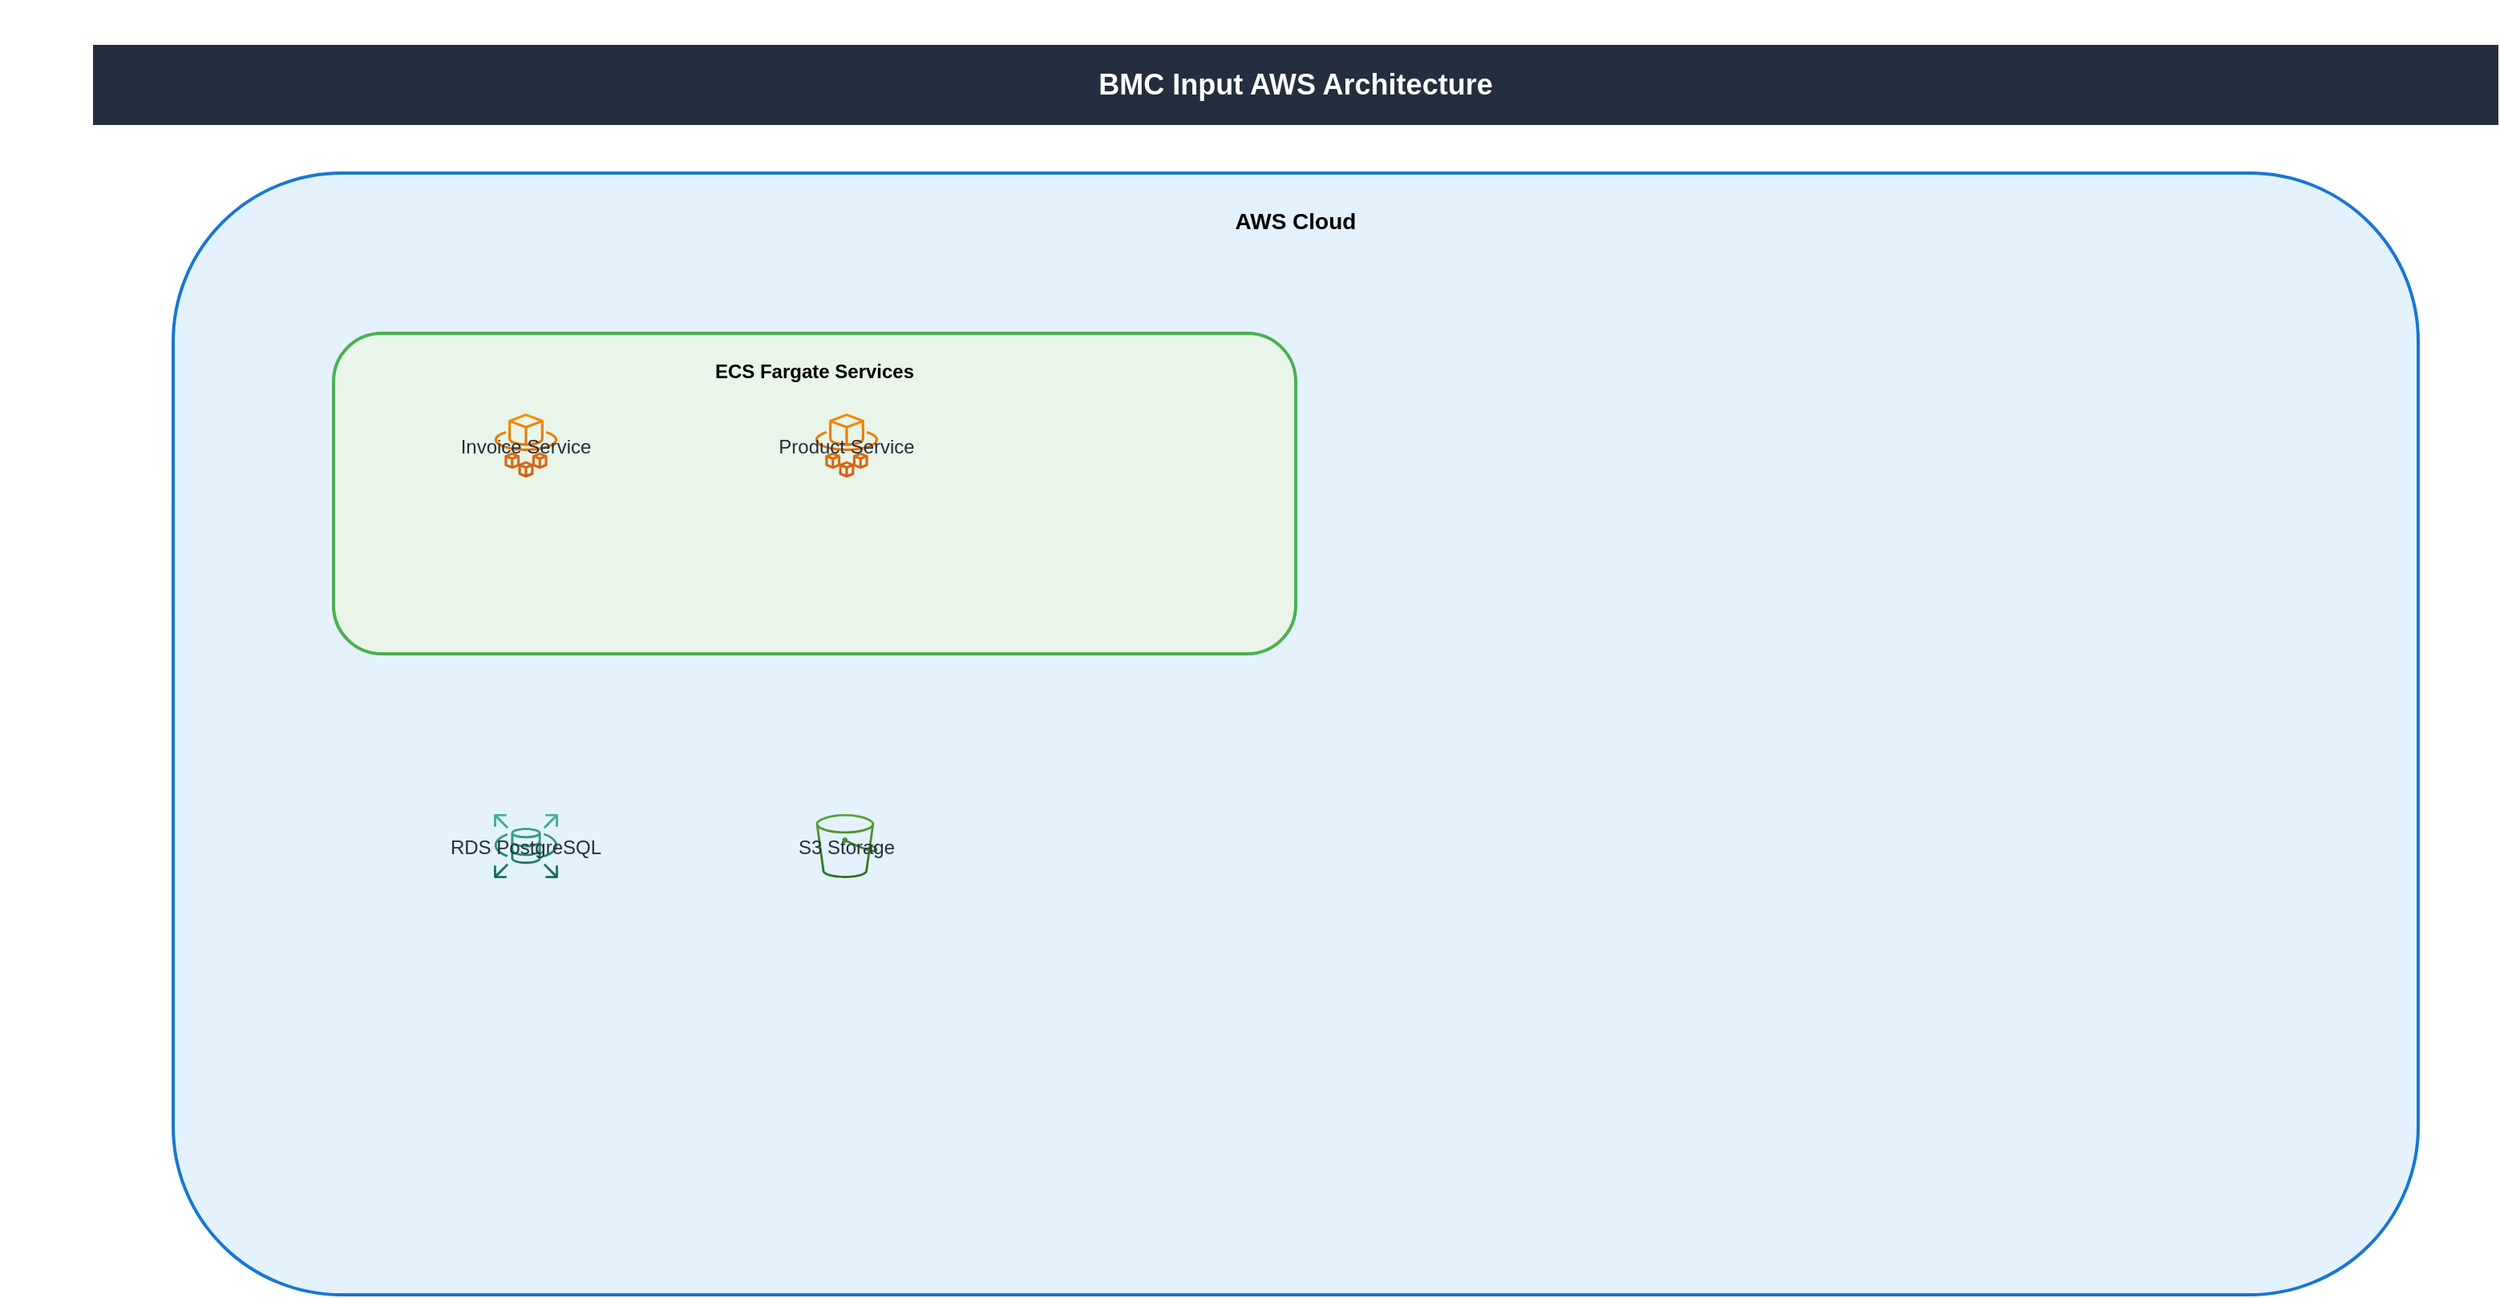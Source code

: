 <mxfile version="22.1.11">
  <diagram name="BMC Input - Architecture" id="arch">
    <mxGraphModel dx="1600" dy="900" grid="1" gridSize="10" guides="1" tooltips="1" connect="1" arrows="1" fold="1" page="1" pageScale="1" pageWidth="1600" pageHeight="900">
      <root>
        <mxCell id="0"/>
        <mxCell id="1" parent="0"/>
        
        <!-- Title -->
        <mxCell id="title" value="BMC Input AWS Architecture" style="rounded=0;whiteSpace=wrap;html=1;fillColor=#232F3E;strokeColor=none;fontColor=#FFFFFF;fontSize=18;fontStyle=1;align=center;" vertex="1" parent="1">
          <mxGeometry x="50" y="20" width="1500" height="50" as="geometry"/>
        </mxCell>
        
        <!-- AWS Cloud -->
        <mxCell id="aws" value="AWS Cloud" style="rounded=1;whiteSpace=wrap;html=1;fillColor=#E3F2FD;strokeColor=#1976D2;strokeWidth=2;fontSize=14;fontStyle=1;verticalAlign=top;spacingTop=15;" vertex="1" parent="1">
          <mxGeometry x="100" y="100" width="1400" height="700" as="geometry"/>
        </mxCell>
        
        <!-- Microservices -->
        <mxCell id="services" value="ECS Fargate Services" style="rounded=1;whiteSpace=wrap;html=1;fillColor=#E8F5E8;strokeColor=#4CAF50;strokeWidth=2;fontSize=12;fontStyle=1;verticalAlign=top;spacingTop=10;" vertex="1" parent="1">
          <mxGeometry x="200" y="200" width="600" height="200" as="geometry"/>
        </mxCell>
        
        <!-- Service 1 -->
        <mxCell id="service1" value="Invoice Service" style="sketch=0;outlineConnect=0;fontColor=#232F3E;gradientColor=#F78E04;gradientDirection=north;fillColor=#D05C17;strokeColor=#ffffff;shape=mxgraph.aws4.fargate;" vertex="1" parent="1">
          <mxGeometry x="300" y="250" width="40" height="40" as="geometry"/>
        </mxCell>
        
        <!-- Service 2 -->
        <mxCell id="service2" value="Product Service" style="sketch=0;outlineConnect=0;fontColor=#232F3E;gradientColor=#F78E04;gradientDirection=north;fillColor=#D05C17;strokeColor=#ffffff;shape=mxgraph.aws4.fargate;" vertex="1" parent="1">
          <mxGeometry x="500" y="250" width="40" height="40" as="geometry"/>
        </mxCell>
        
        <!-- Database -->
        <mxCell id="database" value="RDS PostgreSQL" style="sketch=0;outlineConnect=0;fontColor=#232F3E;gradientColor=#4AB29A;gradientDirection=north;fillColor=#116D5B;strokeColor=#ffffff;shape=mxgraph.aws4.rds;" vertex="1" parent="1">
          <mxGeometry x="300" y="500" width="40" height="40" as="geometry"/>
        </mxCell>
        
        <!-- Storage -->
        <mxCell id="storage" value="S3 Storage" style="sketch=0;outlineConnect=0;fontColor=#232F3E;gradientColor=#60A337;gradientDirection=north;fillColor=#277116;strokeColor=#ffffff;shape=mxgraph.aws4.s3;" vertex="1" parent="1">
          <mxGeometry x="500" y="500" width="40" height="40" as="geometry"/>
        </mxCell>
        
        <!-- Connections -->
        <mxCell id="c1" style="endArrow=classic;html=1;strokeColor=#4CAF50;strokeWidth=2;" edge="1" parent="1" source="service1" target="database"/>
        <mxCell id="c2" style="endArrow=classic;html=1;strokeColor=#4CAF50;strokeWidth=2;" edge="1" parent="1" source="service2" target="storage"/>
        
      </root>
    </mxGraphModel>
  </diagram>
</mxfile>